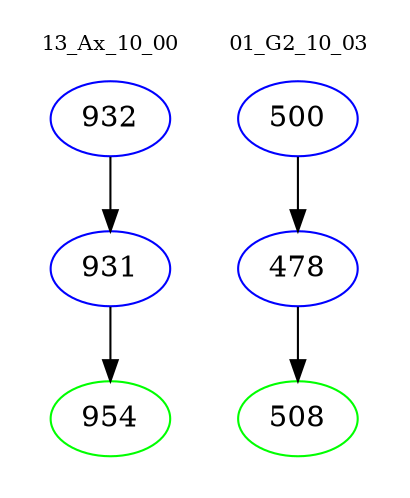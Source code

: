 digraph{
subgraph cluster_0 {
color = white
label = "13_Ax_10_00";
fontsize=10;
T0_932 [label="932", color="blue"]
T0_932 -> T0_931 [color="black"]
T0_931 [label="931", color="blue"]
T0_931 -> T0_954 [color="black"]
T0_954 [label="954", color="green"]
}
subgraph cluster_1 {
color = white
label = "01_G2_10_03";
fontsize=10;
T1_500 [label="500", color="blue"]
T1_500 -> T1_478 [color="black"]
T1_478 [label="478", color="blue"]
T1_478 -> T1_508 [color="black"]
T1_508 [label="508", color="green"]
}
}
